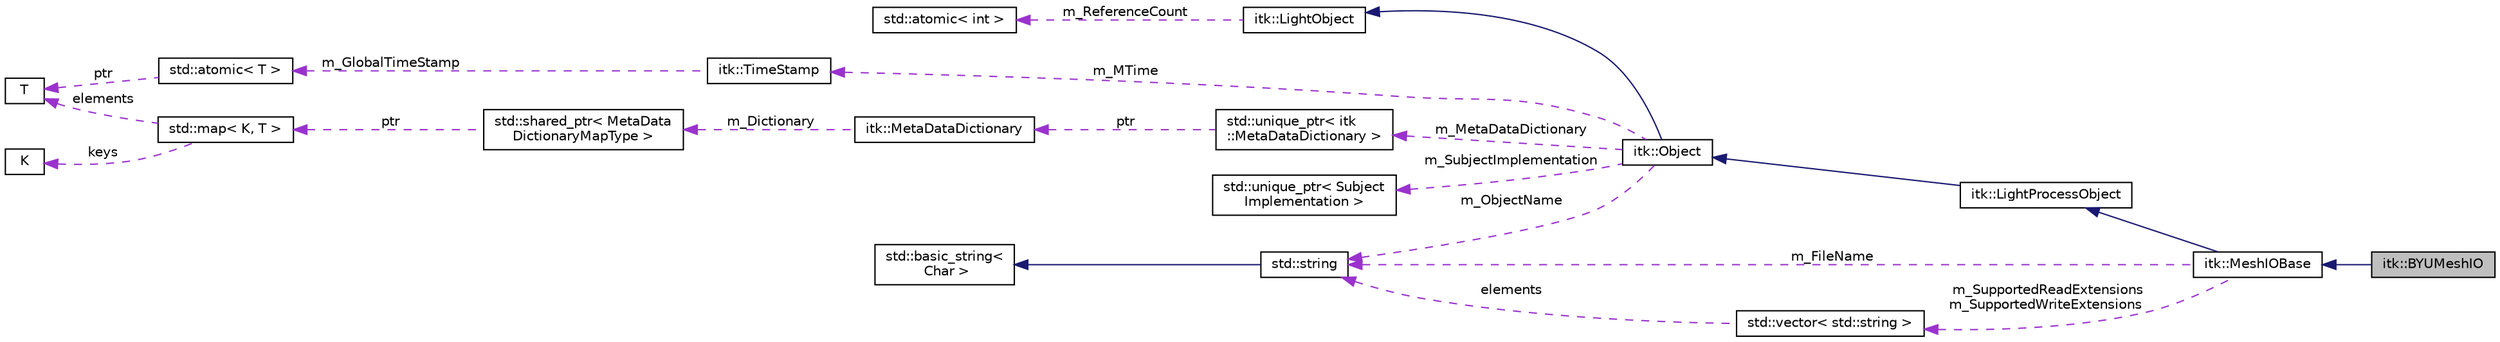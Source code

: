 digraph "itk::BYUMeshIO"
{
 // LATEX_PDF_SIZE
  edge [fontname="Helvetica",fontsize="10",labelfontname="Helvetica",labelfontsize="10"];
  node [fontname="Helvetica",fontsize="10",shape=record];
  rankdir="LR";
  Node1 [label="itk::BYUMeshIO",height=0.2,width=0.4,color="black", fillcolor="grey75", style="filled", fontcolor="black",tooltip="This class defines how to read and write BYU Geometry File Format."];
  Node2 -> Node1 [dir="back",color="midnightblue",fontsize="10",style="solid",fontname="Helvetica"];
  Node2 [label="itk::MeshIOBase",height=0.2,width=0.4,color="black", fillcolor="white", style="filled",URL="$classitk_1_1MeshIOBase.html",tooltip="Abstract superclass defines mesh IO interface."];
  Node3 -> Node2 [dir="back",color="midnightblue",fontsize="10",style="solid",fontname="Helvetica"];
  Node3 [label="itk::LightProcessObject",height=0.2,width=0.4,color="black", fillcolor="white", style="filled",URL="$classitk_1_1LightProcessObject.html",tooltip="LightProcessObject is the base class for all process objects (source, filters, mappers) in the Insigh..."];
  Node4 -> Node3 [dir="back",color="midnightblue",fontsize="10",style="solid",fontname="Helvetica"];
  Node4 [label="itk::Object",height=0.2,width=0.4,color="black", fillcolor="white", style="filled",URL="$classitk_1_1Object.html",tooltip="Base class for most ITK classes."];
  Node5 -> Node4 [dir="back",color="midnightblue",fontsize="10",style="solid",fontname="Helvetica"];
  Node5 [label="itk::LightObject",height=0.2,width=0.4,color="black", fillcolor="white", style="filled",URL="$classitk_1_1LightObject.html",tooltip="Light weight base class for most itk classes."];
  Node6 -> Node5 [dir="back",color="darkorchid3",fontsize="10",style="dashed",label=" m_ReferenceCount" ,fontname="Helvetica"];
  Node6 [label="std::atomic\< int \>",height=0.2,width=0.4,color="black", fillcolor="white", style="filled",tooltip=" "];
  Node7 -> Node4 [dir="back",color="darkorchid3",fontsize="10",style="dashed",label=" m_MTime" ,fontname="Helvetica"];
  Node7 [label="itk::TimeStamp",height=0.2,width=0.4,color="black", fillcolor="white", style="filled",URL="$classitk_1_1TimeStamp.html",tooltip="Generate a unique, increasing time value."];
  Node8 -> Node7 [dir="back",color="darkorchid3",fontsize="10",style="dashed",label=" m_GlobalTimeStamp" ,fontname="Helvetica"];
  Node8 [label="std::atomic\< T \>",height=0.2,width=0.4,color="black", fillcolor="white", style="filled",tooltip=" "];
  Node9 -> Node8 [dir="back",color="darkorchid3",fontsize="10",style="dashed",label=" ptr" ,fontname="Helvetica"];
  Node9 [label="T",height=0.2,width=0.4,color="black", fillcolor="white", style="filled",tooltip=" "];
  Node10 -> Node4 [dir="back",color="darkorchid3",fontsize="10",style="dashed",label=" m_SubjectImplementation" ,fontname="Helvetica"];
  Node10 [label="std::unique_ptr\< Subject\lImplementation \>",height=0.2,width=0.4,color="black", fillcolor="white", style="filled",tooltip=" "];
  Node11 -> Node4 [dir="back",color="darkorchid3",fontsize="10",style="dashed",label=" m_MetaDataDictionary" ,fontname="Helvetica"];
  Node11 [label="std::unique_ptr\< itk\l::MetaDataDictionary \>",height=0.2,width=0.4,color="black", fillcolor="white", style="filled",tooltip=" "];
  Node12 -> Node11 [dir="back",color="darkorchid3",fontsize="10",style="dashed",label=" ptr" ,fontname="Helvetica"];
  Node12 [label="itk::MetaDataDictionary",height=0.2,width=0.4,color="black", fillcolor="white", style="filled",URL="$classitk_1_1MetaDataDictionary.html",tooltip="Provides a mechanism for storing a collection of arbitrary data types."];
  Node13 -> Node12 [dir="back",color="darkorchid3",fontsize="10",style="dashed",label=" m_Dictionary" ,fontname="Helvetica"];
  Node13 [label="std::shared_ptr\< MetaData\lDictionaryMapType \>",height=0.2,width=0.4,color="black", fillcolor="white", style="filled",tooltip=" "];
  Node14 -> Node13 [dir="back",color="darkorchid3",fontsize="10",style="dashed",label=" ptr" ,fontname="Helvetica"];
  Node14 [label="std::map\< K, T \>",height=0.2,width=0.4,color="black", fillcolor="white", style="filled",tooltip=" "];
  Node15 -> Node14 [dir="back",color="darkorchid3",fontsize="10",style="dashed",label=" keys" ,fontname="Helvetica"];
  Node15 [label="K",height=0.2,width=0.4,color="black", fillcolor="white", style="filled",tooltip=" "];
  Node9 -> Node14 [dir="back",color="darkorchid3",fontsize="10",style="dashed",label=" elements" ,fontname="Helvetica"];
  Node16 -> Node4 [dir="back",color="darkorchid3",fontsize="10",style="dashed",label=" m_ObjectName" ,fontname="Helvetica"];
  Node16 [label="std::string",height=0.2,width=0.4,color="black", fillcolor="white", style="filled",tooltip=" "];
  Node17 -> Node16 [dir="back",color="midnightblue",fontsize="10",style="solid",fontname="Helvetica"];
  Node17 [label="std::basic_string\<\l Char \>",height=0.2,width=0.4,color="black", fillcolor="white", style="filled",tooltip=" "];
  Node16 -> Node2 [dir="back",color="darkorchid3",fontsize="10",style="dashed",label=" m_FileName" ,fontname="Helvetica"];
  Node18 -> Node2 [dir="back",color="darkorchid3",fontsize="10",style="dashed",label=" m_SupportedReadExtensions\nm_SupportedWriteExtensions" ,fontname="Helvetica"];
  Node18 [label="std::vector\< std::string \>",height=0.2,width=0.4,color="black", fillcolor="white", style="filled",tooltip=" "];
  Node16 -> Node18 [dir="back",color="darkorchid3",fontsize="10",style="dashed",label=" elements" ,fontname="Helvetica"];
}
